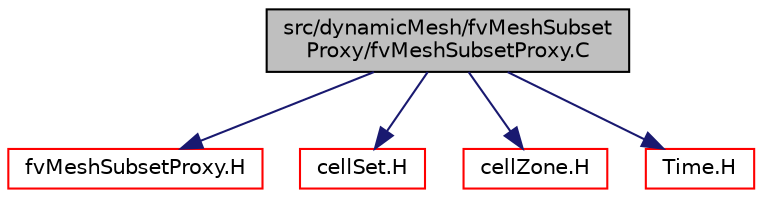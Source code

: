 digraph "src/dynamicMesh/fvMeshSubsetProxy/fvMeshSubsetProxy.C"
{
  bgcolor="transparent";
  edge [fontname="Helvetica",fontsize="10",labelfontname="Helvetica",labelfontsize="10"];
  node [fontname="Helvetica",fontsize="10",shape=record];
  Node1 [label="src/dynamicMesh/fvMeshSubset\lProxy/fvMeshSubsetProxy.C",height=0.2,width=0.4,color="black", fillcolor="grey75", style="filled" fontcolor="black"];
  Node1 -> Node2 [color="midnightblue",fontsize="10",style="solid",fontname="Helvetica"];
  Node2 [label="fvMeshSubsetProxy.H",height=0.2,width=0.4,color="red",URL="$fvMeshSubsetProxy_8H.html"];
  Node1 -> Node3 [color="midnightblue",fontsize="10",style="solid",fontname="Helvetica"];
  Node3 [label="cellSet.H",height=0.2,width=0.4,color="red",URL="$cellSet_8H.html"];
  Node1 -> Node4 [color="midnightblue",fontsize="10",style="solid",fontname="Helvetica"];
  Node4 [label="cellZone.H",height=0.2,width=0.4,color="red",URL="$cellZone_8H.html"];
  Node1 -> Node5 [color="midnightblue",fontsize="10",style="solid",fontname="Helvetica"];
  Node5 [label="Time.H",height=0.2,width=0.4,color="red",URL="$Time_8H.html"];
}

